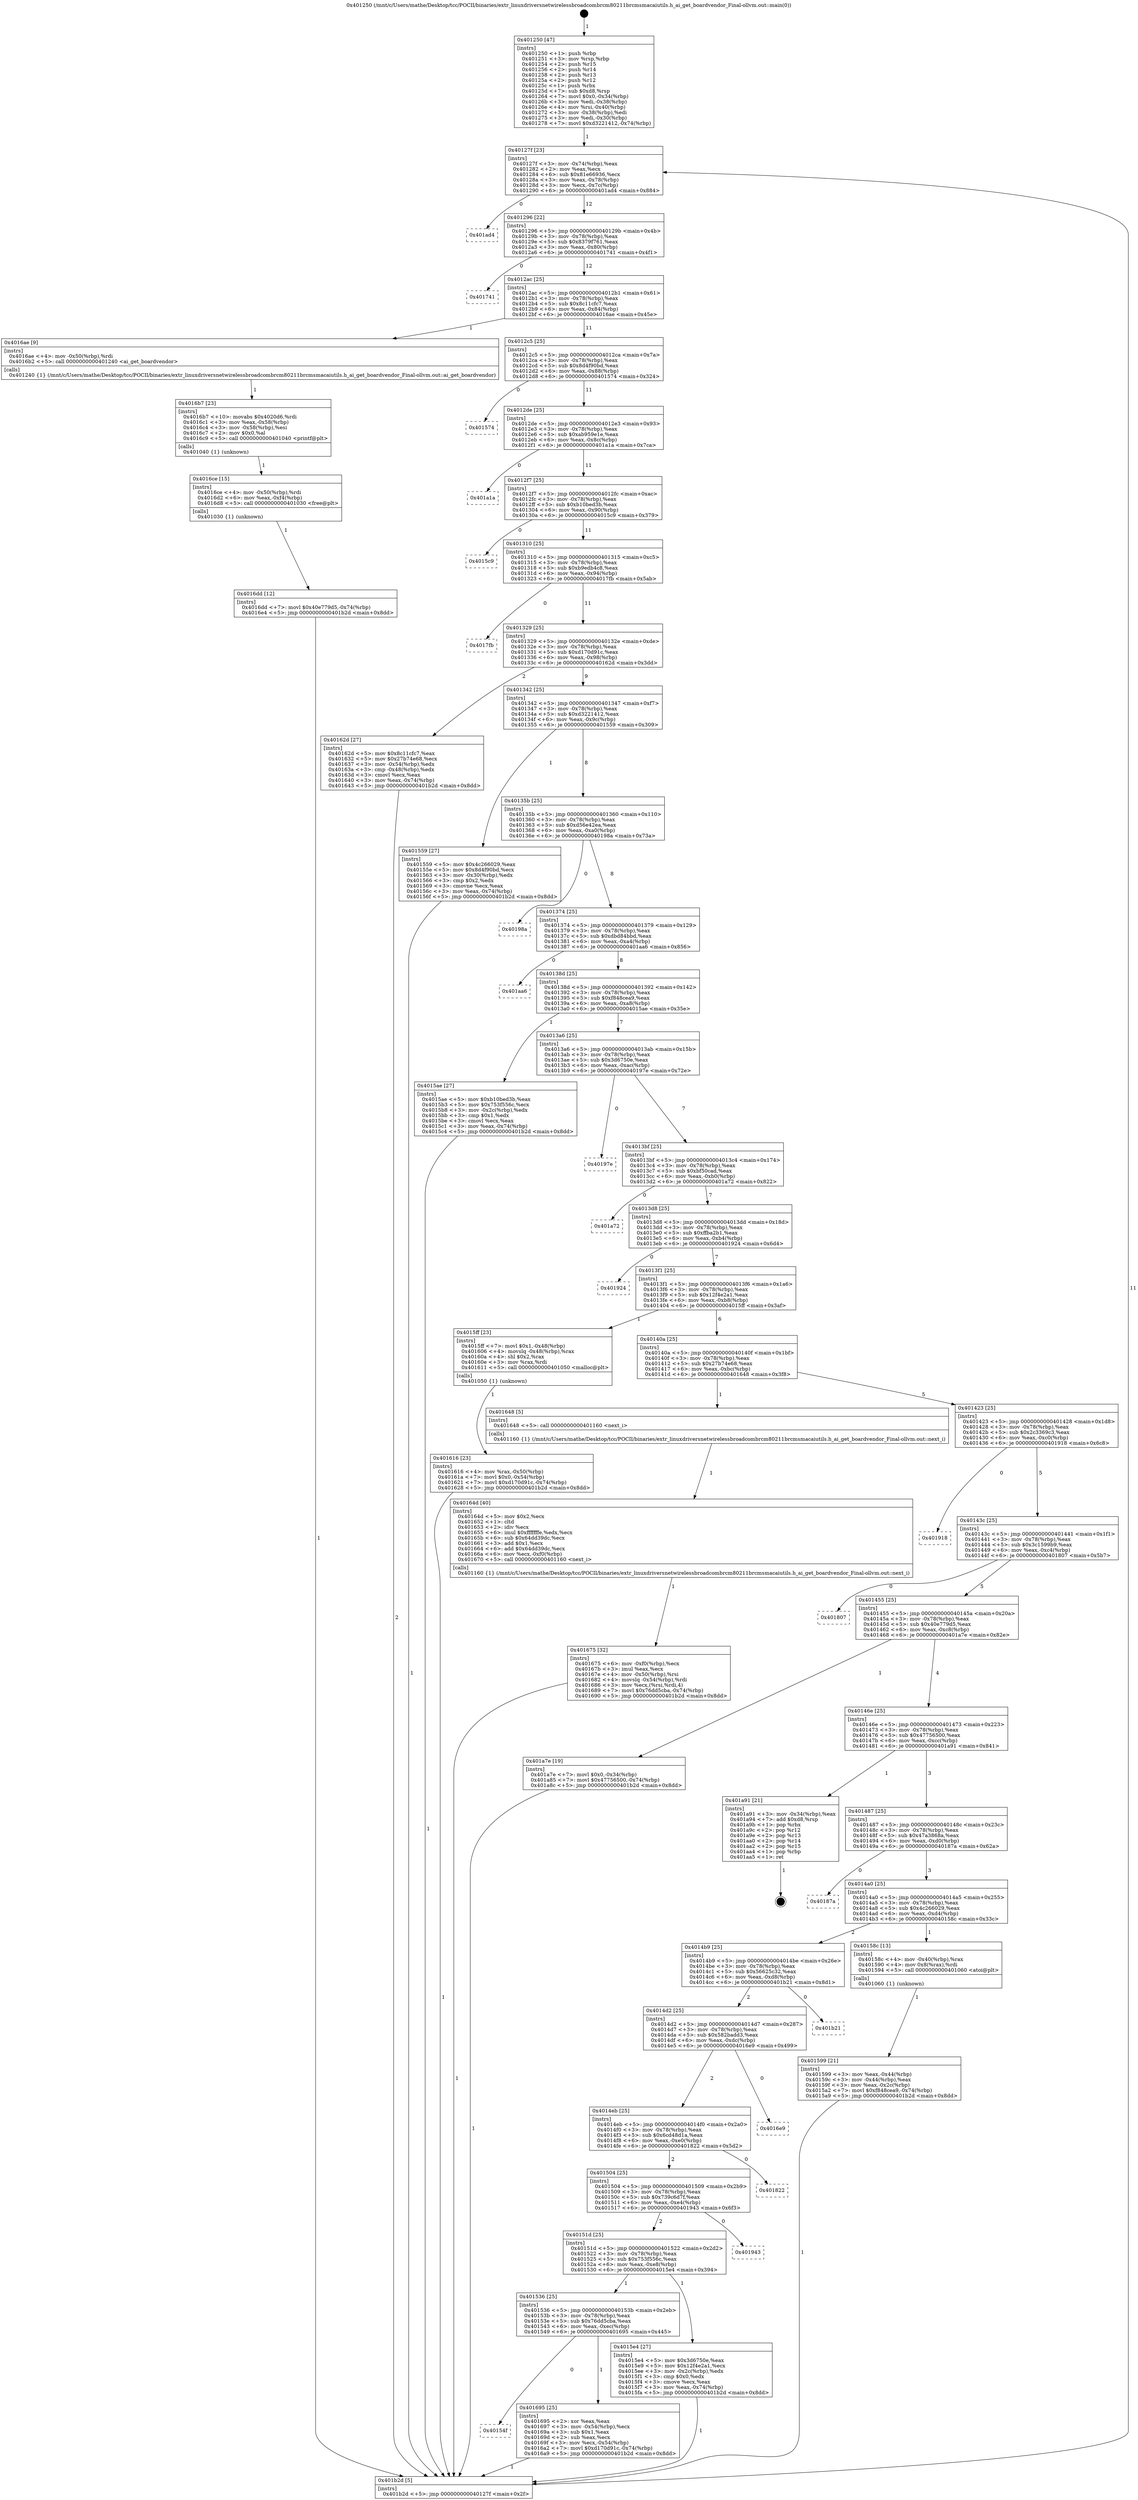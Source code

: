 digraph "0x401250" {
  label = "0x401250 (/mnt/c/Users/mathe/Desktop/tcc/POCII/binaries/extr_linuxdriversnetwirelessbroadcombrcm80211brcmsmacaiutils.h_ai_get_boardvendor_Final-ollvm.out::main(0))"
  labelloc = "t"
  node[shape=record]

  Entry [label="",width=0.3,height=0.3,shape=circle,fillcolor=black,style=filled]
  "0x40127f" [label="{
     0x40127f [23]\l
     | [instrs]\l
     &nbsp;&nbsp;0x40127f \<+3\>: mov -0x74(%rbp),%eax\l
     &nbsp;&nbsp;0x401282 \<+2\>: mov %eax,%ecx\l
     &nbsp;&nbsp;0x401284 \<+6\>: sub $0x81e66936,%ecx\l
     &nbsp;&nbsp;0x40128a \<+3\>: mov %eax,-0x78(%rbp)\l
     &nbsp;&nbsp;0x40128d \<+3\>: mov %ecx,-0x7c(%rbp)\l
     &nbsp;&nbsp;0x401290 \<+6\>: je 0000000000401ad4 \<main+0x884\>\l
  }"]
  "0x401ad4" [label="{
     0x401ad4\l
  }", style=dashed]
  "0x401296" [label="{
     0x401296 [22]\l
     | [instrs]\l
     &nbsp;&nbsp;0x401296 \<+5\>: jmp 000000000040129b \<main+0x4b\>\l
     &nbsp;&nbsp;0x40129b \<+3\>: mov -0x78(%rbp),%eax\l
     &nbsp;&nbsp;0x40129e \<+5\>: sub $0x8379f761,%eax\l
     &nbsp;&nbsp;0x4012a3 \<+3\>: mov %eax,-0x80(%rbp)\l
     &nbsp;&nbsp;0x4012a6 \<+6\>: je 0000000000401741 \<main+0x4f1\>\l
  }"]
  Exit [label="",width=0.3,height=0.3,shape=circle,fillcolor=black,style=filled,peripheries=2]
  "0x401741" [label="{
     0x401741\l
  }", style=dashed]
  "0x4012ac" [label="{
     0x4012ac [25]\l
     | [instrs]\l
     &nbsp;&nbsp;0x4012ac \<+5\>: jmp 00000000004012b1 \<main+0x61\>\l
     &nbsp;&nbsp;0x4012b1 \<+3\>: mov -0x78(%rbp),%eax\l
     &nbsp;&nbsp;0x4012b4 \<+5\>: sub $0x8c11cfc7,%eax\l
     &nbsp;&nbsp;0x4012b9 \<+6\>: mov %eax,-0x84(%rbp)\l
     &nbsp;&nbsp;0x4012bf \<+6\>: je 00000000004016ae \<main+0x45e\>\l
  }"]
  "0x4016dd" [label="{
     0x4016dd [12]\l
     | [instrs]\l
     &nbsp;&nbsp;0x4016dd \<+7\>: movl $0x40e779d5,-0x74(%rbp)\l
     &nbsp;&nbsp;0x4016e4 \<+5\>: jmp 0000000000401b2d \<main+0x8dd\>\l
  }"]
  "0x4016ae" [label="{
     0x4016ae [9]\l
     | [instrs]\l
     &nbsp;&nbsp;0x4016ae \<+4\>: mov -0x50(%rbp),%rdi\l
     &nbsp;&nbsp;0x4016b2 \<+5\>: call 0000000000401240 \<ai_get_boardvendor\>\l
     | [calls]\l
     &nbsp;&nbsp;0x401240 \{1\} (/mnt/c/Users/mathe/Desktop/tcc/POCII/binaries/extr_linuxdriversnetwirelessbroadcombrcm80211brcmsmacaiutils.h_ai_get_boardvendor_Final-ollvm.out::ai_get_boardvendor)\l
  }"]
  "0x4012c5" [label="{
     0x4012c5 [25]\l
     | [instrs]\l
     &nbsp;&nbsp;0x4012c5 \<+5\>: jmp 00000000004012ca \<main+0x7a\>\l
     &nbsp;&nbsp;0x4012ca \<+3\>: mov -0x78(%rbp),%eax\l
     &nbsp;&nbsp;0x4012cd \<+5\>: sub $0x8d4f90bd,%eax\l
     &nbsp;&nbsp;0x4012d2 \<+6\>: mov %eax,-0x88(%rbp)\l
     &nbsp;&nbsp;0x4012d8 \<+6\>: je 0000000000401574 \<main+0x324\>\l
  }"]
  "0x4016ce" [label="{
     0x4016ce [15]\l
     | [instrs]\l
     &nbsp;&nbsp;0x4016ce \<+4\>: mov -0x50(%rbp),%rdi\l
     &nbsp;&nbsp;0x4016d2 \<+6\>: mov %eax,-0xf4(%rbp)\l
     &nbsp;&nbsp;0x4016d8 \<+5\>: call 0000000000401030 \<free@plt\>\l
     | [calls]\l
     &nbsp;&nbsp;0x401030 \{1\} (unknown)\l
  }"]
  "0x401574" [label="{
     0x401574\l
  }", style=dashed]
  "0x4012de" [label="{
     0x4012de [25]\l
     | [instrs]\l
     &nbsp;&nbsp;0x4012de \<+5\>: jmp 00000000004012e3 \<main+0x93\>\l
     &nbsp;&nbsp;0x4012e3 \<+3\>: mov -0x78(%rbp),%eax\l
     &nbsp;&nbsp;0x4012e6 \<+5\>: sub $0xab959e1e,%eax\l
     &nbsp;&nbsp;0x4012eb \<+6\>: mov %eax,-0x8c(%rbp)\l
     &nbsp;&nbsp;0x4012f1 \<+6\>: je 0000000000401a1a \<main+0x7ca\>\l
  }"]
  "0x4016b7" [label="{
     0x4016b7 [23]\l
     | [instrs]\l
     &nbsp;&nbsp;0x4016b7 \<+10\>: movabs $0x4020d6,%rdi\l
     &nbsp;&nbsp;0x4016c1 \<+3\>: mov %eax,-0x58(%rbp)\l
     &nbsp;&nbsp;0x4016c4 \<+3\>: mov -0x58(%rbp),%esi\l
     &nbsp;&nbsp;0x4016c7 \<+2\>: mov $0x0,%al\l
     &nbsp;&nbsp;0x4016c9 \<+5\>: call 0000000000401040 \<printf@plt\>\l
     | [calls]\l
     &nbsp;&nbsp;0x401040 \{1\} (unknown)\l
  }"]
  "0x401a1a" [label="{
     0x401a1a\l
  }", style=dashed]
  "0x4012f7" [label="{
     0x4012f7 [25]\l
     | [instrs]\l
     &nbsp;&nbsp;0x4012f7 \<+5\>: jmp 00000000004012fc \<main+0xac\>\l
     &nbsp;&nbsp;0x4012fc \<+3\>: mov -0x78(%rbp),%eax\l
     &nbsp;&nbsp;0x4012ff \<+5\>: sub $0xb10bed3b,%eax\l
     &nbsp;&nbsp;0x401304 \<+6\>: mov %eax,-0x90(%rbp)\l
     &nbsp;&nbsp;0x40130a \<+6\>: je 00000000004015c9 \<main+0x379\>\l
  }"]
  "0x40154f" [label="{
     0x40154f\l
  }", style=dashed]
  "0x4015c9" [label="{
     0x4015c9\l
  }", style=dashed]
  "0x401310" [label="{
     0x401310 [25]\l
     | [instrs]\l
     &nbsp;&nbsp;0x401310 \<+5\>: jmp 0000000000401315 \<main+0xc5\>\l
     &nbsp;&nbsp;0x401315 \<+3\>: mov -0x78(%rbp),%eax\l
     &nbsp;&nbsp;0x401318 \<+5\>: sub $0xb9edb4c8,%eax\l
     &nbsp;&nbsp;0x40131d \<+6\>: mov %eax,-0x94(%rbp)\l
     &nbsp;&nbsp;0x401323 \<+6\>: je 00000000004017fb \<main+0x5ab\>\l
  }"]
  "0x401695" [label="{
     0x401695 [25]\l
     | [instrs]\l
     &nbsp;&nbsp;0x401695 \<+2\>: xor %eax,%eax\l
     &nbsp;&nbsp;0x401697 \<+3\>: mov -0x54(%rbp),%ecx\l
     &nbsp;&nbsp;0x40169a \<+3\>: sub $0x1,%eax\l
     &nbsp;&nbsp;0x40169d \<+2\>: sub %eax,%ecx\l
     &nbsp;&nbsp;0x40169f \<+3\>: mov %ecx,-0x54(%rbp)\l
     &nbsp;&nbsp;0x4016a2 \<+7\>: movl $0xd170d91c,-0x74(%rbp)\l
     &nbsp;&nbsp;0x4016a9 \<+5\>: jmp 0000000000401b2d \<main+0x8dd\>\l
  }"]
  "0x4017fb" [label="{
     0x4017fb\l
  }", style=dashed]
  "0x401329" [label="{
     0x401329 [25]\l
     | [instrs]\l
     &nbsp;&nbsp;0x401329 \<+5\>: jmp 000000000040132e \<main+0xde\>\l
     &nbsp;&nbsp;0x40132e \<+3\>: mov -0x78(%rbp),%eax\l
     &nbsp;&nbsp;0x401331 \<+5\>: sub $0xd170d91c,%eax\l
     &nbsp;&nbsp;0x401336 \<+6\>: mov %eax,-0x98(%rbp)\l
     &nbsp;&nbsp;0x40133c \<+6\>: je 000000000040162d \<main+0x3dd\>\l
  }"]
  "0x401675" [label="{
     0x401675 [32]\l
     | [instrs]\l
     &nbsp;&nbsp;0x401675 \<+6\>: mov -0xf0(%rbp),%ecx\l
     &nbsp;&nbsp;0x40167b \<+3\>: imul %eax,%ecx\l
     &nbsp;&nbsp;0x40167e \<+4\>: mov -0x50(%rbp),%rsi\l
     &nbsp;&nbsp;0x401682 \<+4\>: movslq -0x54(%rbp),%rdi\l
     &nbsp;&nbsp;0x401686 \<+3\>: mov %ecx,(%rsi,%rdi,4)\l
     &nbsp;&nbsp;0x401689 \<+7\>: movl $0x76dd5cba,-0x74(%rbp)\l
     &nbsp;&nbsp;0x401690 \<+5\>: jmp 0000000000401b2d \<main+0x8dd\>\l
  }"]
  "0x40162d" [label="{
     0x40162d [27]\l
     | [instrs]\l
     &nbsp;&nbsp;0x40162d \<+5\>: mov $0x8c11cfc7,%eax\l
     &nbsp;&nbsp;0x401632 \<+5\>: mov $0x27b74e68,%ecx\l
     &nbsp;&nbsp;0x401637 \<+3\>: mov -0x54(%rbp),%edx\l
     &nbsp;&nbsp;0x40163a \<+3\>: cmp -0x48(%rbp),%edx\l
     &nbsp;&nbsp;0x40163d \<+3\>: cmovl %ecx,%eax\l
     &nbsp;&nbsp;0x401640 \<+3\>: mov %eax,-0x74(%rbp)\l
     &nbsp;&nbsp;0x401643 \<+5\>: jmp 0000000000401b2d \<main+0x8dd\>\l
  }"]
  "0x401342" [label="{
     0x401342 [25]\l
     | [instrs]\l
     &nbsp;&nbsp;0x401342 \<+5\>: jmp 0000000000401347 \<main+0xf7\>\l
     &nbsp;&nbsp;0x401347 \<+3\>: mov -0x78(%rbp),%eax\l
     &nbsp;&nbsp;0x40134a \<+5\>: sub $0xd3221412,%eax\l
     &nbsp;&nbsp;0x40134f \<+6\>: mov %eax,-0x9c(%rbp)\l
     &nbsp;&nbsp;0x401355 \<+6\>: je 0000000000401559 \<main+0x309\>\l
  }"]
  "0x40164d" [label="{
     0x40164d [40]\l
     | [instrs]\l
     &nbsp;&nbsp;0x40164d \<+5\>: mov $0x2,%ecx\l
     &nbsp;&nbsp;0x401652 \<+1\>: cltd\l
     &nbsp;&nbsp;0x401653 \<+2\>: idiv %ecx\l
     &nbsp;&nbsp;0x401655 \<+6\>: imul $0xfffffffe,%edx,%ecx\l
     &nbsp;&nbsp;0x40165b \<+6\>: sub $0x64dd39dc,%ecx\l
     &nbsp;&nbsp;0x401661 \<+3\>: add $0x1,%ecx\l
     &nbsp;&nbsp;0x401664 \<+6\>: add $0x64dd39dc,%ecx\l
     &nbsp;&nbsp;0x40166a \<+6\>: mov %ecx,-0xf0(%rbp)\l
     &nbsp;&nbsp;0x401670 \<+5\>: call 0000000000401160 \<next_i\>\l
     | [calls]\l
     &nbsp;&nbsp;0x401160 \{1\} (/mnt/c/Users/mathe/Desktop/tcc/POCII/binaries/extr_linuxdriversnetwirelessbroadcombrcm80211brcmsmacaiutils.h_ai_get_boardvendor_Final-ollvm.out::next_i)\l
  }"]
  "0x401559" [label="{
     0x401559 [27]\l
     | [instrs]\l
     &nbsp;&nbsp;0x401559 \<+5\>: mov $0x4c266029,%eax\l
     &nbsp;&nbsp;0x40155e \<+5\>: mov $0x8d4f90bd,%ecx\l
     &nbsp;&nbsp;0x401563 \<+3\>: mov -0x30(%rbp),%edx\l
     &nbsp;&nbsp;0x401566 \<+3\>: cmp $0x2,%edx\l
     &nbsp;&nbsp;0x401569 \<+3\>: cmovne %ecx,%eax\l
     &nbsp;&nbsp;0x40156c \<+3\>: mov %eax,-0x74(%rbp)\l
     &nbsp;&nbsp;0x40156f \<+5\>: jmp 0000000000401b2d \<main+0x8dd\>\l
  }"]
  "0x40135b" [label="{
     0x40135b [25]\l
     | [instrs]\l
     &nbsp;&nbsp;0x40135b \<+5\>: jmp 0000000000401360 \<main+0x110\>\l
     &nbsp;&nbsp;0x401360 \<+3\>: mov -0x78(%rbp),%eax\l
     &nbsp;&nbsp;0x401363 \<+5\>: sub $0xd56e42ea,%eax\l
     &nbsp;&nbsp;0x401368 \<+6\>: mov %eax,-0xa0(%rbp)\l
     &nbsp;&nbsp;0x40136e \<+6\>: je 000000000040198a \<main+0x73a\>\l
  }"]
  "0x401b2d" [label="{
     0x401b2d [5]\l
     | [instrs]\l
     &nbsp;&nbsp;0x401b2d \<+5\>: jmp 000000000040127f \<main+0x2f\>\l
  }"]
  "0x401250" [label="{
     0x401250 [47]\l
     | [instrs]\l
     &nbsp;&nbsp;0x401250 \<+1\>: push %rbp\l
     &nbsp;&nbsp;0x401251 \<+3\>: mov %rsp,%rbp\l
     &nbsp;&nbsp;0x401254 \<+2\>: push %r15\l
     &nbsp;&nbsp;0x401256 \<+2\>: push %r14\l
     &nbsp;&nbsp;0x401258 \<+2\>: push %r13\l
     &nbsp;&nbsp;0x40125a \<+2\>: push %r12\l
     &nbsp;&nbsp;0x40125c \<+1\>: push %rbx\l
     &nbsp;&nbsp;0x40125d \<+7\>: sub $0xd8,%rsp\l
     &nbsp;&nbsp;0x401264 \<+7\>: movl $0x0,-0x34(%rbp)\l
     &nbsp;&nbsp;0x40126b \<+3\>: mov %edi,-0x38(%rbp)\l
     &nbsp;&nbsp;0x40126e \<+4\>: mov %rsi,-0x40(%rbp)\l
     &nbsp;&nbsp;0x401272 \<+3\>: mov -0x38(%rbp),%edi\l
     &nbsp;&nbsp;0x401275 \<+3\>: mov %edi,-0x30(%rbp)\l
     &nbsp;&nbsp;0x401278 \<+7\>: movl $0xd3221412,-0x74(%rbp)\l
  }"]
  "0x401616" [label="{
     0x401616 [23]\l
     | [instrs]\l
     &nbsp;&nbsp;0x401616 \<+4\>: mov %rax,-0x50(%rbp)\l
     &nbsp;&nbsp;0x40161a \<+7\>: movl $0x0,-0x54(%rbp)\l
     &nbsp;&nbsp;0x401621 \<+7\>: movl $0xd170d91c,-0x74(%rbp)\l
     &nbsp;&nbsp;0x401628 \<+5\>: jmp 0000000000401b2d \<main+0x8dd\>\l
  }"]
  "0x40198a" [label="{
     0x40198a\l
  }", style=dashed]
  "0x401374" [label="{
     0x401374 [25]\l
     | [instrs]\l
     &nbsp;&nbsp;0x401374 \<+5\>: jmp 0000000000401379 \<main+0x129\>\l
     &nbsp;&nbsp;0x401379 \<+3\>: mov -0x78(%rbp),%eax\l
     &nbsp;&nbsp;0x40137c \<+5\>: sub $0xdbd84bbd,%eax\l
     &nbsp;&nbsp;0x401381 \<+6\>: mov %eax,-0xa4(%rbp)\l
     &nbsp;&nbsp;0x401387 \<+6\>: je 0000000000401aa6 \<main+0x856\>\l
  }"]
  "0x401536" [label="{
     0x401536 [25]\l
     | [instrs]\l
     &nbsp;&nbsp;0x401536 \<+5\>: jmp 000000000040153b \<main+0x2eb\>\l
     &nbsp;&nbsp;0x40153b \<+3\>: mov -0x78(%rbp),%eax\l
     &nbsp;&nbsp;0x40153e \<+5\>: sub $0x76dd5cba,%eax\l
     &nbsp;&nbsp;0x401543 \<+6\>: mov %eax,-0xec(%rbp)\l
     &nbsp;&nbsp;0x401549 \<+6\>: je 0000000000401695 \<main+0x445\>\l
  }"]
  "0x401aa6" [label="{
     0x401aa6\l
  }", style=dashed]
  "0x40138d" [label="{
     0x40138d [25]\l
     | [instrs]\l
     &nbsp;&nbsp;0x40138d \<+5\>: jmp 0000000000401392 \<main+0x142\>\l
     &nbsp;&nbsp;0x401392 \<+3\>: mov -0x78(%rbp),%eax\l
     &nbsp;&nbsp;0x401395 \<+5\>: sub $0xf848cea9,%eax\l
     &nbsp;&nbsp;0x40139a \<+6\>: mov %eax,-0xa8(%rbp)\l
     &nbsp;&nbsp;0x4013a0 \<+6\>: je 00000000004015ae \<main+0x35e\>\l
  }"]
  "0x4015e4" [label="{
     0x4015e4 [27]\l
     | [instrs]\l
     &nbsp;&nbsp;0x4015e4 \<+5\>: mov $0x3d6750e,%eax\l
     &nbsp;&nbsp;0x4015e9 \<+5\>: mov $0x12f4e2a1,%ecx\l
     &nbsp;&nbsp;0x4015ee \<+3\>: mov -0x2c(%rbp),%edx\l
     &nbsp;&nbsp;0x4015f1 \<+3\>: cmp $0x0,%edx\l
     &nbsp;&nbsp;0x4015f4 \<+3\>: cmove %ecx,%eax\l
     &nbsp;&nbsp;0x4015f7 \<+3\>: mov %eax,-0x74(%rbp)\l
     &nbsp;&nbsp;0x4015fa \<+5\>: jmp 0000000000401b2d \<main+0x8dd\>\l
  }"]
  "0x4015ae" [label="{
     0x4015ae [27]\l
     | [instrs]\l
     &nbsp;&nbsp;0x4015ae \<+5\>: mov $0xb10bed3b,%eax\l
     &nbsp;&nbsp;0x4015b3 \<+5\>: mov $0x753f556c,%ecx\l
     &nbsp;&nbsp;0x4015b8 \<+3\>: mov -0x2c(%rbp),%edx\l
     &nbsp;&nbsp;0x4015bb \<+3\>: cmp $0x1,%edx\l
     &nbsp;&nbsp;0x4015be \<+3\>: cmovl %ecx,%eax\l
     &nbsp;&nbsp;0x4015c1 \<+3\>: mov %eax,-0x74(%rbp)\l
     &nbsp;&nbsp;0x4015c4 \<+5\>: jmp 0000000000401b2d \<main+0x8dd\>\l
  }"]
  "0x4013a6" [label="{
     0x4013a6 [25]\l
     | [instrs]\l
     &nbsp;&nbsp;0x4013a6 \<+5\>: jmp 00000000004013ab \<main+0x15b\>\l
     &nbsp;&nbsp;0x4013ab \<+3\>: mov -0x78(%rbp),%eax\l
     &nbsp;&nbsp;0x4013ae \<+5\>: sub $0x3d6750e,%eax\l
     &nbsp;&nbsp;0x4013b3 \<+6\>: mov %eax,-0xac(%rbp)\l
     &nbsp;&nbsp;0x4013b9 \<+6\>: je 000000000040197e \<main+0x72e\>\l
  }"]
  "0x40151d" [label="{
     0x40151d [25]\l
     | [instrs]\l
     &nbsp;&nbsp;0x40151d \<+5\>: jmp 0000000000401522 \<main+0x2d2\>\l
     &nbsp;&nbsp;0x401522 \<+3\>: mov -0x78(%rbp),%eax\l
     &nbsp;&nbsp;0x401525 \<+5\>: sub $0x753f556c,%eax\l
     &nbsp;&nbsp;0x40152a \<+6\>: mov %eax,-0xe8(%rbp)\l
     &nbsp;&nbsp;0x401530 \<+6\>: je 00000000004015e4 \<main+0x394\>\l
  }"]
  "0x40197e" [label="{
     0x40197e\l
  }", style=dashed]
  "0x4013bf" [label="{
     0x4013bf [25]\l
     | [instrs]\l
     &nbsp;&nbsp;0x4013bf \<+5\>: jmp 00000000004013c4 \<main+0x174\>\l
     &nbsp;&nbsp;0x4013c4 \<+3\>: mov -0x78(%rbp),%eax\l
     &nbsp;&nbsp;0x4013c7 \<+5\>: sub $0xbf50cad,%eax\l
     &nbsp;&nbsp;0x4013cc \<+6\>: mov %eax,-0xb0(%rbp)\l
     &nbsp;&nbsp;0x4013d2 \<+6\>: je 0000000000401a72 \<main+0x822\>\l
  }"]
  "0x401943" [label="{
     0x401943\l
  }", style=dashed]
  "0x401a72" [label="{
     0x401a72\l
  }", style=dashed]
  "0x4013d8" [label="{
     0x4013d8 [25]\l
     | [instrs]\l
     &nbsp;&nbsp;0x4013d8 \<+5\>: jmp 00000000004013dd \<main+0x18d\>\l
     &nbsp;&nbsp;0x4013dd \<+3\>: mov -0x78(%rbp),%eax\l
     &nbsp;&nbsp;0x4013e0 \<+5\>: sub $0xffba2b1,%eax\l
     &nbsp;&nbsp;0x4013e5 \<+6\>: mov %eax,-0xb4(%rbp)\l
     &nbsp;&nbsp;0x4013eb \<+6\>: je 0000000000401924 \<main+0x6d4\>\l
  }"]
  "0x401504" [label="{
     0x401504 [25]\l
     | [instrs]\l
     &nbsp;&nbsp;0x401504 \<+5\>: jmp 0000000000401509 \<main+0x2b9\>\l
     &nbsp;&nbsp;0x401509 \<+3\>: mov -0x78(%rbp),%eax\l
     &nbsp;&nbsp;0x40150c \<+5\>: sub $0x739c6d7f,%eax\l
     &nbsp;&nbsp;0x401511 \<+6\>: mov %eax,-0xe4(%rbp)\l
     &nbsp;&nbsp;0x401517 \<+6\>: je 0000000000401943 \<main+0x6f3\>\l
  }"]
  "0x401924" [label="{
     0x401924\l
  }", style=dashed]
  "0x4013f1" [label="{
     0x4013f1 [25]\l
     | [instrs]\l
     &nbsp;&nbsp;0x4013f1 \<+5\>: jmp 00000000004013f6 \<main+0x1a6\>\l
     &nbsp;&nbsp;0x4013f6 \<+3\>: mov -0x78(%rbp),%eax\l
     &nbsp;&nbsp;0x4013f9 \<+5\>: sub $0x12f4e2a1,%eax\l
     &nbsp;&nbsp;0x4013fe \<+6\>: mov %eax,-0xb8(%rbp)\l
     &nbsp;&nbsp;0x401404 \<+6\>: je 00000000004015ff \<main+0x3af\>\l
  }"]
  "0x401822" [label="{
     0x401822\l
  }", style=dashed]
  "0x4015ff" [label="{
     0x4015ff [23]\l
     | [instrs]\l
     &nbsp;&nbsp;0x4015ff \<+7\>: movl $0x1,-0x48(%rbp)\l
     &nbsp;&nbsp;0x401606 \<+4\>: movslq -0x48(%rbp),%rax\l
     &nbsp;&nbsp;0x40160a \<+4\>: shl $0x2,%rax\l
     &nbsp;&nbsp;0x40160e \<+3\>: mov %rax,%rdi\l
     &nbsp;&nbsp;0x401611 \<+5\>: call 0000000000401050 \<malloc@plt\>\l
     | [calls]\l
     &nbsp;&nbsp;0x401050 \{1\} (unknown)\l
  }"]
  "0x40140a" [label="{
     0x40140a [25]\l
     | [instrs]\l
     &nbsp;&nbsp;0x40140a \<+5\>: jmp 000000000040140f \<main+0x1bf\>\l
     &nbsp;&nbsp;0x40140f \<+3\>: mov -0x78(%rbp),%eax\l
     &nbsp;&nbsp;0x401412 \<+5\>: sub $0x27b74e68,%eax\l
     &nbsp;&nbsp;0x401417 \<+6\>: mov %eax,-0xbc(%rbp)\l
     &nbsp;&nbsp;0x40141d \<+6\>: je 0000000000401648 \<main+0x3f8\>\l
  }"]
  "0x4014eb" [label="{
     0x4014eb [25]\l
     | [instrs]\l
     &nbsp;&nbsp;0x4014eb \<+5\>: jmp 00000000004014f0 \<main+0x2a0\>\l
     &nbsp;&nbsp;0x4014f0 \<+3\>: mov -0x78(%rbp),%eax\l
     &nbsp;&nbsp;0x4014f3 \<+5\>: sub $0x6cd48d1a,%eax\l
     &nbsp;&nbsp;0x4014f8 \<+6\>: mov %eax,-0xe0(%rbp)\l
     &nbsp;&nbsp;0x4014fe \<+6\>: je 0000000000401822 \<main+0x5d2\>\l
  }"]
  "0x401648" [label="{
     0x401648 [5]\l
     | [instrs]\l
     &nbsp;&nbsp;0x401648 \<+5\>: call 0000000000401160 \<next_i\>\l
     | [calls]\l
     &nbsp;&nbsp;0x401160 \{1\} (/mnt/c/Users/mathe/Desktop/tcc/POCII/binaries/extr_linuxdriversnetwirelessbroadcombrcm80211brcmsmacaiutils.h_ai_get_boardvendor_Final-ollvm.out::next_i)\l
  }"]
  "0x401423" [label="{
     0x401423 [25]\l
     | [instrs]\l
     &nbsp;&nbsp;0x401423 \<+5\>: jmp 0000000000401428 \<main+0x1d8\>\l
     &nbsp;&nbsp;0x401428 \<+3\>: mov -0x78(%rbp),%eax\l
     &nbsp;&nbsp;0x40142b \<+5\>: sub $0x2c3369c3,%eax\l
     &nbsp;&nbsp;0x401430 \<+6\>: mov %eax,-0xc0(%rbp)\l
     &nbsp;&nbsp;0x401436 \<+6\>: je 0000000000401918 \<main+0x6c8\>\l
  }"]
  "0x4016e9" [label="{
     0x4016e9\l
  }", style=dashed]
  "0x401918" [label="{
     0x401918\l
  }", style=dashed]
  "0x40143c" [label="{
     0x40143c [25]\l
     | [instrs]\l
     &nbsp;&nbsp;0x40143c \<+5\>: jmp 0000000000401441 \<main+0x1f1\>\l
     &nbsp;&nbsp;0x401441 \<+3\>: mov -0x78(%rbp),%eax\l
     &nbsp;&nbsp;0x401444 \<+5\>: sub $0x3c1599b9,%eax\l
     &nbsp;&nbsp;0x401449 \<+6\>: mov %eax,-0xc4(%rbp)\l
     &nbsp;&nbsp;0x40144f \<+6\>: je 0000000000401807 \<main+0x5b7\>\l
  }"]
  "0x4014d2" [label="{
     0x4014d2 [25]\l
     | [instrs]\l
     &nbsp;&nbsp;0x4014d2 \<+5\>: jmp 00000000004014d7 \<main+0x287\>\l
     &nbsp;&nbsp;0x4014d7 \<+3\>: mov -0x78(%rbp),%eax\l
     &nbsp;&nbsp;0x4014da \<+5\>: sub $0x582badd3,%eax\l
     &nbsp;&nbsp;0x4014df \<+6\>: mov %eax,-0xdc(%rbp)\l
     &nbsp;&nbsp;0x4014e5 \<+6\>: je 00000000004016e9 \<main+0x499\>\l
  }"]
  "0x401807" [label="{
     0x401807\l
  }", style=dashed]
  "0x401455" [label="{
     0x401455 [25]\l
     | [instrs]\l
     &nbsp;&nbsp;0x401455 \<+5\>: jmp 000000000040145a \<main+0x20a\>\l
     &nbsp;&nbsp;0x40145a \<+3\>: mov -0x78(%rbp),%eax\l
     &nbsp;&nbsp;0x40145d \<+5\>: sub $0x40e779d5,%eax\l
     &nbsp;&nbsp;0x401462 \<+6\>: mov %eax,-0xc8(%rbp)\l
     &nbsp;&nbsp;0x401468 \<+6\>: je 0000000000401a7e \<main+0x82e\>\l
  }"]
  "0x401b21" [label="{
     0x401b21\l
  }", style=dashed]
  "0x401a7e" [label="{
     0x401a7e [19]\l
     | [instrs]\l
     &nbsp;&nbsp;0x401a7e \<+7\>: movl $0x0,-0x34(%rbp)\l
     &nbsp;&nbsp;0x401a85 \<+7\>: movl $0x47756500,-0x74(%rbp)\l
     &nbsp;&nbsp;0x401a8c \<+5\>: jmp 0000000000401b2d \<main+0x8dd\>\l
  }"]
  "0x40146e" [label="{
     0x40146e [25]\l
     | [instrs]\l
     &nbsp;&nbsp;0x40146e \<+5\>: jmp 0000000000401473 \<main+0x223\>\l
     &nbsp;&nbsp;0x401473 \<+3\>: mov -0x78(%rbp),%eax\l
     &nbsp;&nbsp;0x401476 \<+5\>: sub $0x47756500,%eax\l
     &nbsp;&nbsp;0x40147b \<+6\>: mov %eax,-0xcc(%rbp)\l
     &nbsp;&nbsp;0x401481 \<+6\>: je 0000000000401a91 \<main+0x841\>\l
  }"]
  "0x401599" [label="{
     0x401599 [21]\l
     | [instrs]\l
     &nbsp;&nbsp;0x401599 \<+3\>: mov %eax,-0x44(%rbp)\l
     &nbsp;&nbsp;0x40159c \<+3\>: mov -0x44(%rbp),%eax\l
     &nbsp;&nbsp;0x40159f \<+3\>: mov %eax,-0x2c(%rbp)\l
     &nbsp;&nbsp;0x4015a2 \<+7\>: movl $0xf848cea9,-0x74(%rbp)\l
     &nbsp;&nbsp;0x4015a9 \<+5\>: jmp 0000000000401b2d \<main+0x8dd\>\l
  }"]
  "0x401a91" [label="{
     0x401a91 [21]\l
     | [instrs]\l
     &nbsp;&nbsp;0x401a91 \<+3\>: mov -0x34(%rbp),%eax\l
     &nbsp;&nbsp;0x401a94 \<+7\>: add $0xd8,%rsp\l
     &nbsp;&nbsp;0x401a9b \<+1\>: pop %rbx\l
     &nbsp;&nbsp;0x401a9c \<+2\>: pop %r12\l
     &nbsp;&nbsp;0x401a9e \<+2\>: pop %r13\l
     &nbsp;&nbsp;0x401aa0 \<+2\>: pop %r14\l
     &nbsp;&nbsp;0x401aa2 \<+2\>: pop %r15\l
     &nbsp;&nbsp;0x401aa4 \<+1\>: pop %rbp\l
     &nbsp;&nbsp;0x401aa5 \<+1\>: ret\l
  }"]
  "0x401487" [label="{
     0x401487 [25]\l
     | [instrs]\l
     &nbsp;&nbsp;0x401487 \<+5\>: jmp 000000000040148c \<main+0x23c\>\l
     &nbsp;&nbsp;0x40148c \<+3\>: mov -0x78(%rbp),%eax\l
     &nbsp;&nbsp;0x40148f \<+5\>: sub $0x47a3868a,%eax\l
     &nbsp;&nbsp;0x401494 \<+6\>: mov %eax,-0xd0(%rbp)\l
     &nbsp;&nbsp;0x40149a \<+6\>: je 000000000040187a \<main+0x62a\>\l
  }"]
  "0x4014b9" [label="{
     0x4014b9 [25]\l
     | [instrs]\l
     &nbsp;&nbsp;0x4014b9 \<+5\>: jmp 00000000004014be \<main+0x26e\>\l
     &nbsp;&nbsp;0x4014be \<+3\>: mov -0x78(%rbp),%eax\l
     &nbsp;&nbsp;0x4014c1 \<+5\>: sub $0x56625c32,%eax\l
     &nbsp;&nbsp;0x4014c6 \<+6\>: mov %eax,-0xd8(%rbp)\l
     &nbsp;&nbsp;0x4014cc \<+6\>: je 0000000000401b21 \<main+0x8d1\>\l
  }"]
  "0x40187a" [label="{
     0x40187a\l
  }", style=dashed]
  "0x4014a0" [label="{
     0x4014a0 [25]\l
     | [instrs]\l
     &nbsp;&nbsp;0x4014a0 \<+5\>: jmp 00000000004014a5 \<main+0x255\>\l
     &nbsp;&nbsp;0x4014a5 \<+3\>: mov -0x78(%rbp),%eax\l
     &nbsp;&nbsp;0x4014a8 \<+5\>: sub $0x4c266029,%eax\l
     &nbsp;&nbsp;0x4014ad \<+6\>: mov %eax,-0xd4(%rbp)\l
     &nbsp;&nbsp;0x4014b3 \<+6\>: je 000000000040158c \<main+0x33c\>\l
  }"]
  "0x40158c" [label="{
     0x40158c [13]\l
     | [instrs]\l
     &nbsp;&nbsp;0x40158c \<+4\>: mov -0x40(%rbp),%rax\l
     &nbsp;&nbsp;0x401590 \<+4\>: mov 0x8(%rax),%rdi\l
     &nbsp;&nbsp;0x401594 \<+5\>: call 0000000000401060 \<atoi@plt\>\l
     | [calls]\l
     &nbsp;&nbsp;0x401060 \{1\} (unknown)\l
  }"]
  Entry -> "0x401250" [label=" 1"]
  "0x40127f" -> "0x401ad4" [label=" 0"]
  "0x40127f" -> "0x401296" [label=" 12"]
  "0x401a91" -> Exit [label=" 1"]
  "0x401296" -> "0x401741" [label=" 0"]
  "0x401296" -> "0x4012ac" [label=" 12"]
  "0x401a7e" -> "0x401b2d" [label=" 1"]
  "0x4012ac" -> "0x4016ae" [label=" 1"]
  "0x4012ac" -> "0x4012c5" [label=" 11"]
  "0x4016dd" -> "0x401b2d" [label=" 1"]
  "0x4012c5" -> "0x401574" [label=" 0"]
  "0x4012c5" -> "0x4012de" [label=" 11"]
  "0x4016ce" -> "0x4016dd" [label=" 1"]
  "0x4012de" -> "0x401a1a" [label=" 0"]
  "0x4012de" -> "0x4012f7" [label=" 11"]
  "0x4016b7" -> "0x4016ce" [label=" 1"]
  "0x4012f7" -> "0x4015c9" [label=" 0"]
  "0x4012f7" -> "0x401310" [label=" 11"]
  "0x4016ae" -> "0x4016b7" [label=" 1"]
  "0x401310" -> "0x4017fb" [label=" 0"]
  "0x401310" -> "0x401329" [label=" 11"]
  "0x401695" -> "0x401b2d" [label=" 1"]
  "0x401329" -> "0x40162d" [label=" 2"]
  "0x401329" -> "0x401342" [label=" 9"]
  "0x401536" -> "0x401695" [label=" 1"]
  "0x401342" -> "0x401559" [label=" 1"]
  "0x401342" -> "0x40135b" [label=" 8"]
  "0x401559" -> "0x401b2d" [label=" 1"]
  "0x401250" -> "0x40127f" [label=" 1"]
  "0x401b2d" -> "0x40127f" [label=" 11"]
  "0x401536" -> "0x40154f" [label=" 0"]
  "0x40135b" -> "0x40198a" [label=" 0"]
  "0x40135b" -> "0x401374" [label=" 8"]
  "0x401675" -> "0x401b2d" [label=" 1"]
  "0x401374" -> "0x401aa6" [label=" 0"]
  "0x401374" -> "0x40138d" [label=" 8"]
  "0x40164d" -> "0x401675" [label=" 1"]
  "0x40138d" -> "0x4015ae" [label=" 1"]
  "0x40138d" -> "0x4013a6" [label=" 7"]
  "0x401648" -> "0x40164d" [label=" 1"]
  "0x4013a6" -> "0x40197e" [label=" 0"]
  "0x4013a6" -> "0x4013bf" [label=" 7"]
  "0x401616" -> "0x401b2d" [label=" 1"]
  "0x4013bf" -> "0x401a72" [label=" 0"]
  "0x4013bf" -> "0x4013d8" [label=" 7"]
  "0x4015ff" -> "0x401616" [label=" 1"]
  "0x4013d8" -> "0x401924" [label=" 0"]
  "0x4013d8" -> "0x4013f1" [label=" 7"]
  "0x40151d" -> "0x401536" [label=" 1"]
  "0x4013f1" -> "0x4015ff" [label=" 1"]
  "0x4013f1" -> "0x40140a" [label=" 6"]
  "0x40151d" -> "0x4015e4" [label=" 1"]
  "0x40140a" -> "0x401648" [label=" 1"]
  "0x40140a" -> "0x401423" [label=" 5"]
  "0x401504" -> "0x40151d" [label=" 2"]
  "0x401423" -> "0x401918" [label=" 0"]
  "0x401423" -> "0x40143c" [label=" 5"]
  "0x401504" -> "0x401943" [label=" 0"]
  "0x40143c" -> "0x401807" [label=" 0"]
  "0x40143c" -> "0x401455" [label=" 5"]
  "0x4014eb" -> "0x401504" [label=" 2"]
  "0x401455" -> "0x401a7e" [label=" 1"]
  "0x401455" -> "0x40146e" [label=" 4"]
  "0x4014eb" -> "0x401822" [label=" 0"]
  "0x40146e" -> "0x401a91" [label=" 1"]
  "0x40146e" -> "0x401487" [label=" 3"]
  "0x4014d2" -> "0x4014eb" [label=" 2"]
  "0x401487" -> "0x40187a" [label=" 0"]
  "0x401487" -> "0x4014a0" [label=" 3"]
  "0x4014d2" -> "0x4016e9" [label=" 0"]
  "0x4014a0" -> "0x40158c" [label=" 1"]
  "0x4014a0" -> "0x4014b9" [label=" 2"]
  "0x40158c" -> "0x401599" [label=" 1"]
  "0x401599" -> "0x401b2d" [label=" 1"]
  "0x4015ae" -> "0x401b2d" [label=" 1"]
  "0x40162d" -> "0x401b2d" [label=" 2"]
  "0x4014b9" -> "0x401b21" [label=" 0"]
  "0x4014b9" -> "0x4014d2" [label=" 2"]
  "0x4015e4" -> "0x401b2d" [label=" 1"]
}

